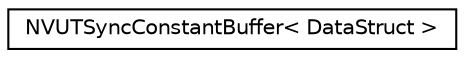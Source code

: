 digraph G
{
  edge [fontname="Helvetica",fontsize="10",labelfontname="Helvetica",labelfontsize="10"];
  node [fontname="Helvetica",fontsize="10",shape=record];
  rankdir="LR";
  Node1 [label="NVUTSyncConstantBuffer\< DataStruct \>",height=0.2,width=0.4,color="black", fillcolor="white", style="filled",URL="$class_n_v_u_t_sync_constant_buffer.html"];
}
